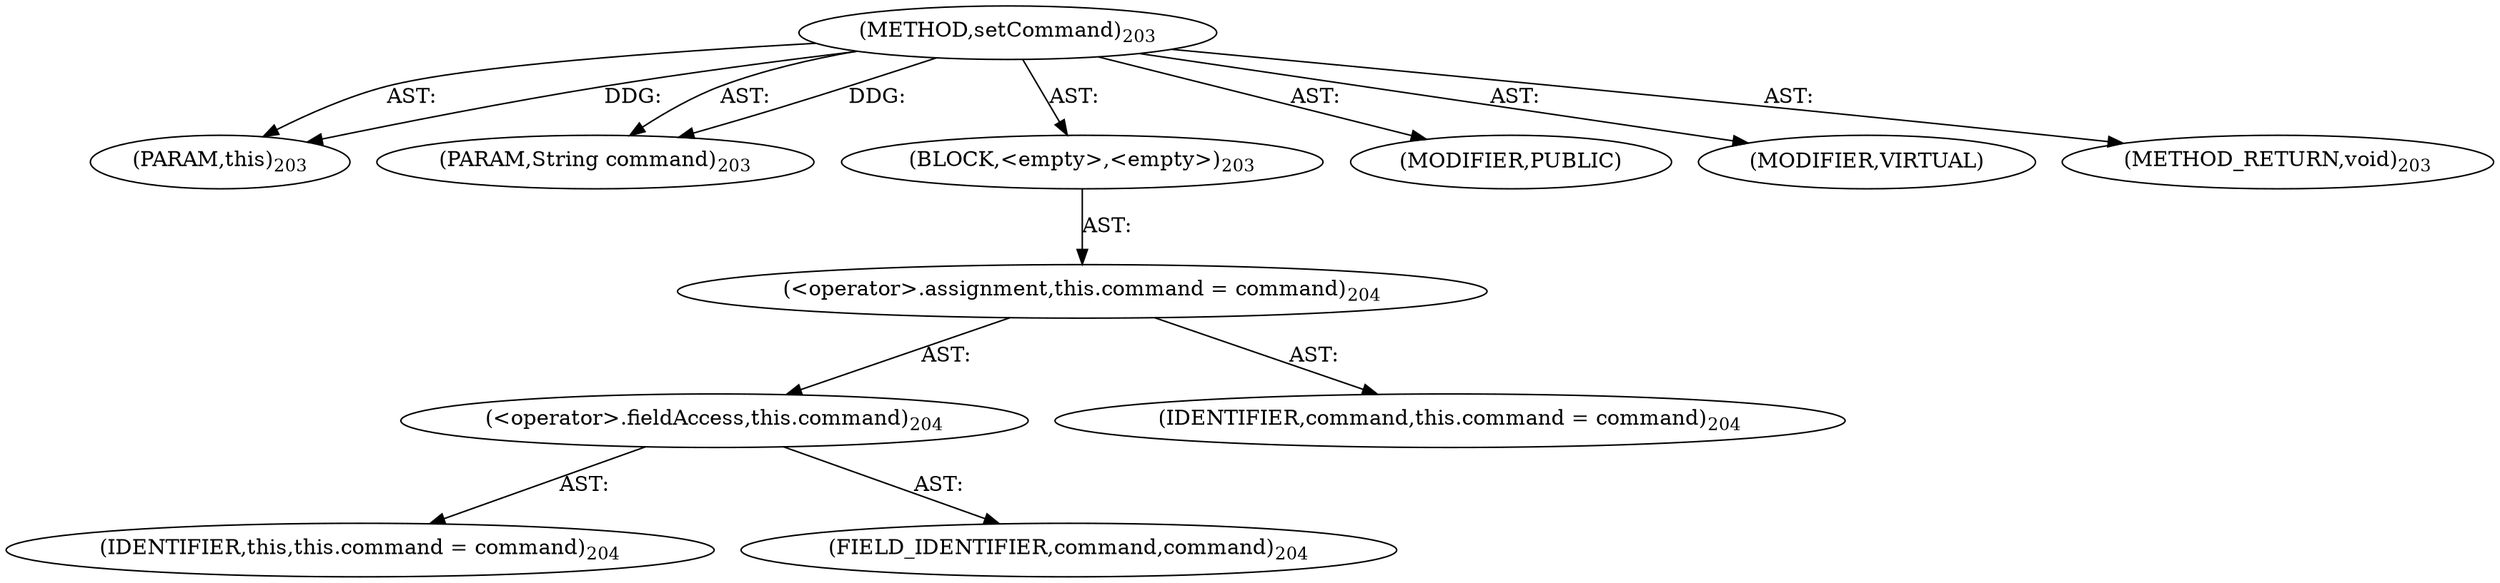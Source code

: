 digraph "setCommand" {  
"111669149701" [label = <(METHOD,setCommand)<SUB>203</SUB>> ]
"115964116996" [label = <(PARAM,this)<SUB>203</SUB>> ]
"115964117007" [label = <(PARAM,String command)<SUB>203</SUB>> ]
"25769803802" [label = <(BLOCK,&lt;empty&gt;,&lt;empty&gt;)<SUB>203</SUB>> ]
"30064771228" [label = <(&lt;operator&gt;.assignment,this.command = command)<SUB>204</SUB>> ]
"30064771229" [label = <(&lt;operator&gt;.fieldAccess,this.command)<SUB>204</SUB>> ]
"68719476756" [label = <(IDENTIFIER,this,this.command = command)<SUB>204</SUB>> ]
"55834574878" [label = <(FIELD_IDENTIFIER,command,command)<SUB>204</SUB>> ]
"68719476857" [label = <(IDENTIFIER,command,this.command = command)<SUB>204</SUB>> ]
"133143986192" [label = <(MODIFIER,PUBLIC)> ]
"133143986193" [label = <(MODIFIER,VIRTUAL)> ]
"128849018885" [label = <(METHOD_RETURN,void)<SUB>203</SUB>> ]
  "111669149701" -> "115964116996"  [ label = "AST: "] 
  "111669149701" -> "115964117007"  [ label = "AST: "] 
  "111669149701" -> "25769803802"  [ label = "AST: "] 
  "111669149701" -> "133143986192"  [ label = "AST: "] 
  "111669149701" -> "133143986193"  [ label = "AST: "] 
  "111669149701" -> "128849018885"  [ label = "AST: "] 
  "25769803802" -> "30064771228"  [ label = "AST: "] 
  "30064771228" -> "30064771229"  [ label = "AST: "] 
  "30064771228" -> "68719476857"  [ label = "AST: "] 
  "30064771229" -> "68719476756"  [ label = "AST: "] 
  "30064771229" -> "55834574878"  [ label = "AST: "] 
  "111669149701" -> "115964116996"  [ label = "DDG: "] 
  "111669149701" -> "115964117007"  [ label = "DDG: "] 
}
